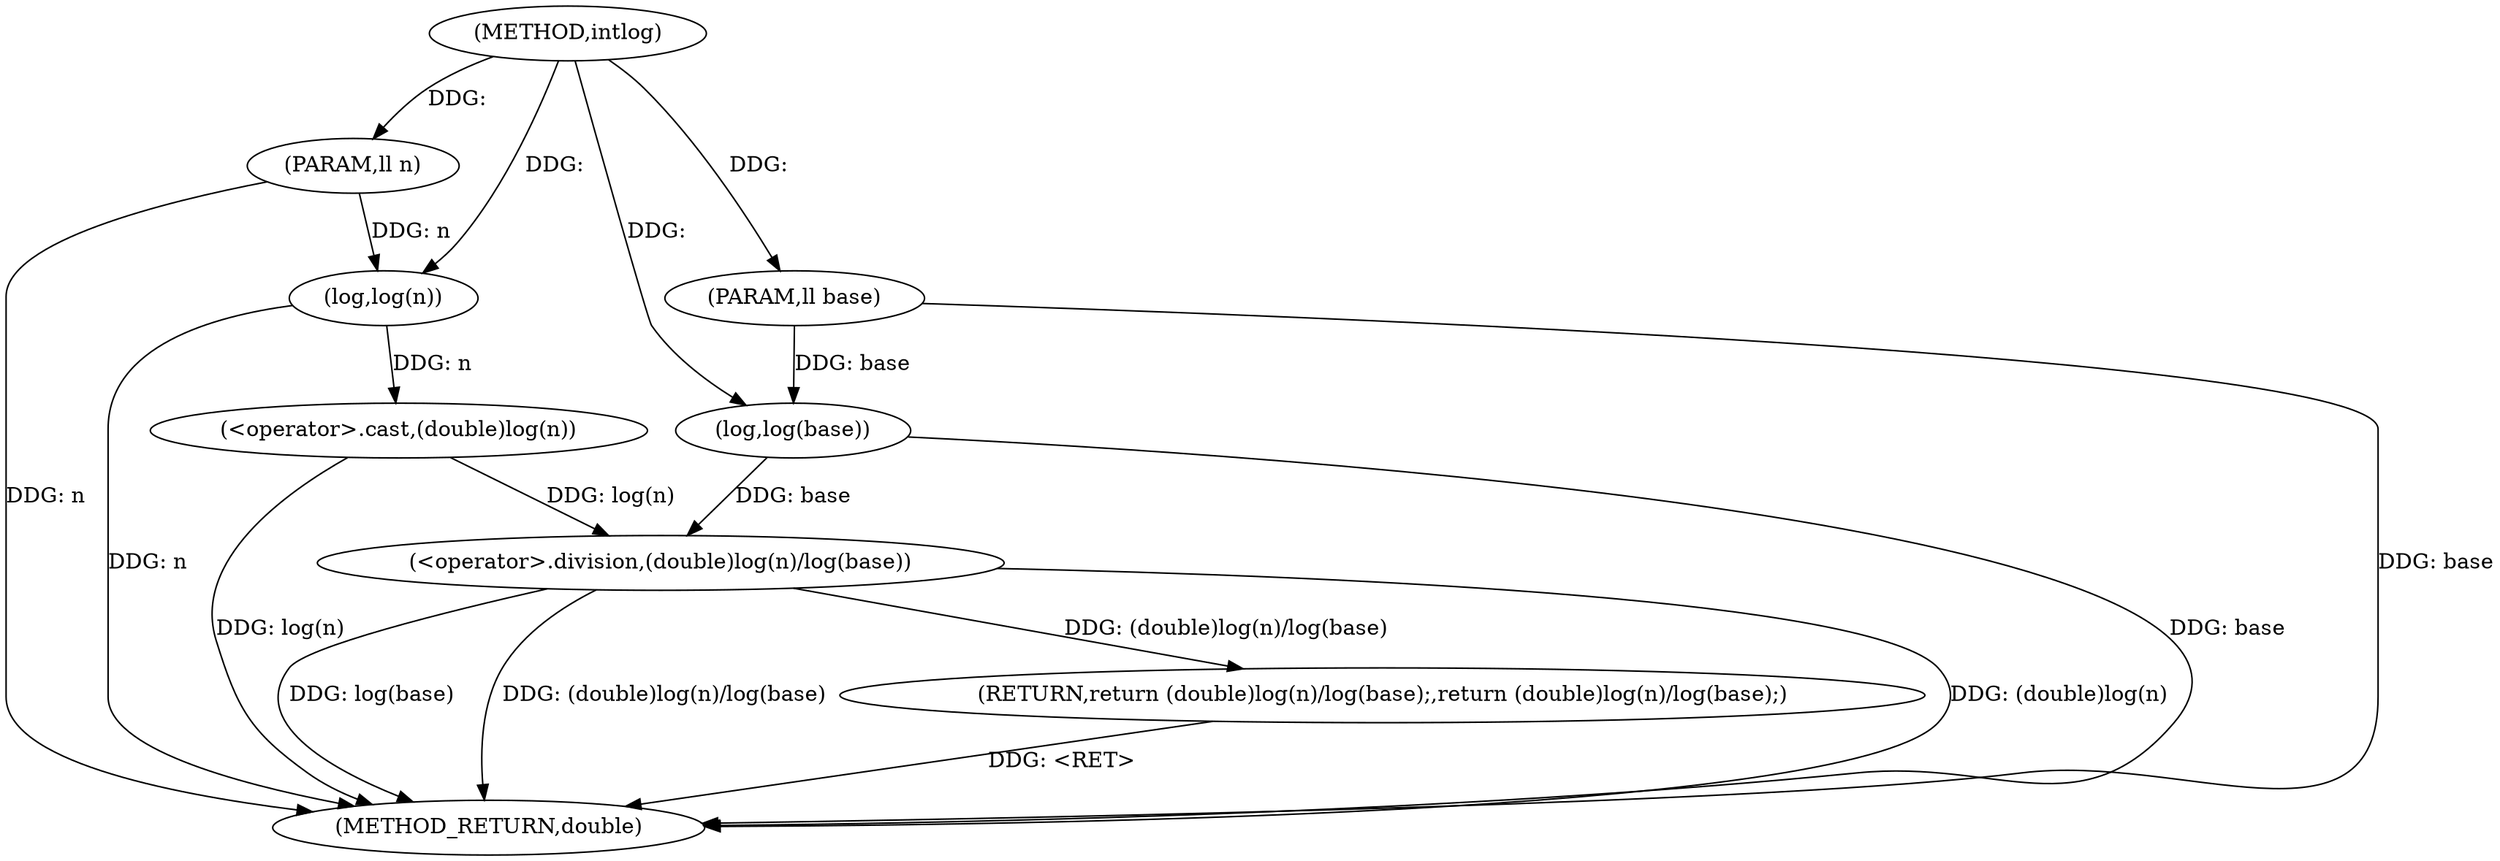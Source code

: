 digraph "intlog" {  
"1000364" [label = "(METHOD,intlog)" ]
"1000376" [label = "(METHOD_RETURN,double)" ]
"1000365" [label = "(PARAM,ll n)" ]
"1000366" [label = "(PARAM,ll base)" ]
"1000368" [label = "(RETURN,return (double)log(n)/log(base);,return (double)log(n)/log(base);)" ]
"1000369" [label = "(<operator>.division,(double)log(n)/log(base))" ]
"1000370" [label = "(<operator>.cast,(double)log(n))" ]
"1000374" [label = "(log,log(base))" ]
"1000372" [label = "(log,log(n))" ]
  "1000365" -> "1000376"  [ label = "DDG: n"] 
  "1000366" -> "1000376"  [ label = "DDG: base"] 
  "1000372" -> "1000376"  [ label = "DDG: n"] 
  "1000370" -> "1000376"  [ label = "DDG: log(n)"] 
  "1000369" -> "1000376"  [ label = "DDG: (double)log(n)"] 
  "1000374" -> "1000376"  [ label = "DDG: base"] 
  "1000369" -> "1000376"  [ label = "DDG: log(base)"] 
  "1000369" -> "1000376"  [ label = "DDG: (double)log(n)/log(base)"] 
  "1000368" -> "1000376"  [ label = "DDG: <RET>"] 
  "1000364" -> "1000365"  [ label = "DDG: "] 
  "1000364" -> "1000366"  [ label = "DDG: "] 
  "1000369" -> "1000368"  [ label = "DDG: (double)log(n)/log(base)"] 
  "1000370" -> "1000369"  [ label = "DDG: log(n)"] 
  "1000374" -> "1000369"  [ label = "DDG: base"] 
  "1000372" -> "1000370"  [ label = "DDG: n"] 
  "1000366" -> "1000374"  [ label = "DDG: base"] 
  "1000364" -> "1000374"  [ label = "DDG: "] 
  "1000365" -> "1000372"  [ label = "DDG: n"] 
  "1000364" -> "1000372"  [ label = "DDG: "] 
}
